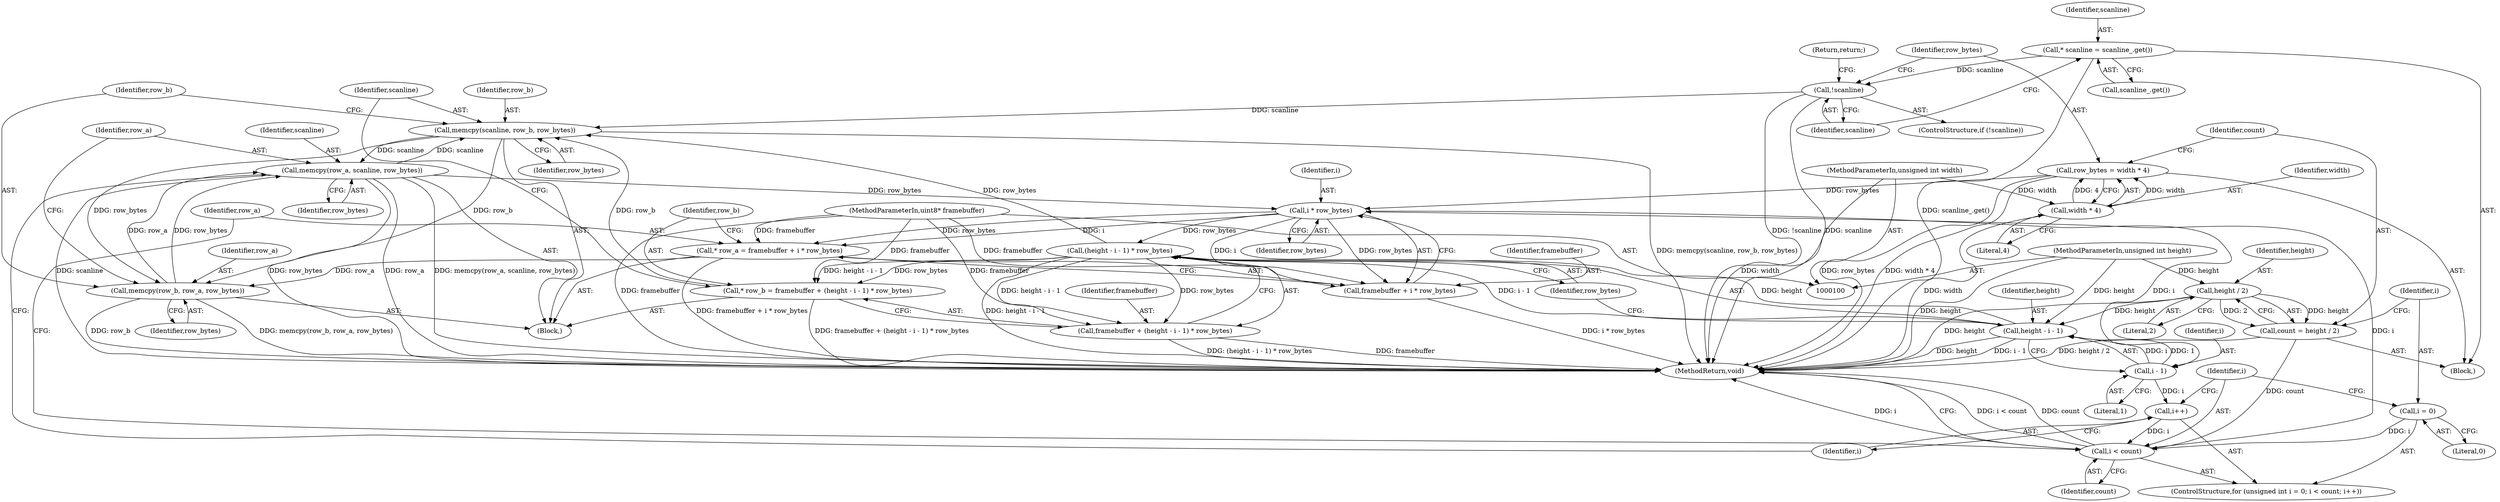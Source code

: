 digraph "1_Chrome_64681e22e73e3325e06e6e5e8ef81995b4a306cc@API" {
"1000156" [label="(Call,memcpy(scanline, row_b, row_bytes))"];
"1000164" [label="(Call,memcpy(row_a, scanline, row_bytes))"];
"1000160" [label="(Call,memcpy(row_b, row_a, row_bytes))"];
"1000156" [label="(Call,memcpy(scanline, row_b, row_bytes))"];
"1000110" [label="(Call,!scanline)"];
"1000106" [label="(Call,* scanline = scanline_.get())"];
"1000145" [label="(Call,* row_b = framebuffer + (height - i - 1) * row_bytes)"];
"1000101" [label="(MethodParameterIn,uint8* framebuffer)"];
"1000149" [label="(Call,(height - i - 1) * row_bytes)"];
"1000150" [label="(Call,height - i - 1)"];
"1000122" [label="(Call,height / 2)"];
"1000103" [label="(MethodParameterIn,unsigned int height)"];
"1000152" [label="(Call,i - 1)"];
"1000141" [label="(Call,i * row_bytes)"];
"1000130" [label="(Call,i < count)"];
"1000133" [label="(Call,i++)"];
"1000127" [label="(Call,i = 0)"];
"1000120" [label="(Call,count = height / 2)"];
"1000114" [label="(Call,row_bytes = width * 4)"];
"1000116" [label="(Call,width * 4)"];
"1000102" [label="(MethodParameterIn,unsigned int width)"];
"1000137" [label="(Call,* row_a = framebuffer + i * row_bytes)"];
"1000139" [label="(Call,framebuffer + i * row_bytes)"];
"1000147" [label="(Call,framebuffer + (height - i - 1) * row_bytes)"];
"1000160" [label="(Call,memcpy(row_b, row_a, row_bytes))"];
"1000166" [label="(Identifier,scanline)"];
"1000135" [label="(Block,)"];
"1000157" [label="(Identifier,scanline)"];
"1000104" [label="(Block,)"];
"1000138" [label="(Identifier,row_a)"];
"1000150" [label="(Call,height - i - 1)"];
"1000103" [label="(MethodParameterIn,unsigned int height)"];
"1000129" [label="(Literal,0)"];
"1000128" [label="(Identifier,i)"];
"1000156" [label="(Call,memcpy(scanline, row_b, row_bytes))"];
"1000158" [label="(Identifier,row_b)"];
"1000163" [label="(Identifier,row_bytes)"];
"1000111" [label="(Identifier,scanline)"];
"1000146" [label="(Identifier,row_b)"];
"1000116" [label="(Call,width * 4)"];
"1000161" [label="(Identifier,row_b)"];
"1000115" [label="(Identifier,row_bytes)"];
"1000142" [label="(Identifier,i)"];
"1000127" [label="(Call,i = 0)"];
"1000162" [label="(Identifier,row_a)"];
"1000155" [label="(Identifier,row_bytes)"];
"1000132" [label="(Identifier,count)"];
"1000122" [label="(Call,height / 2)"];
"1000130" [label="(Call,i < count)"];
"1000108" [label="(Call,scanline_.get())"];
"1000148" [label="(Identifier,framebuffer)"];
"1000109" [label="(ControlStructure,if (!scanline))"];
"1000107" [label="(Identifier,scanline)"];
"1000125" [label="(ControlStructure,for (unsigned int i = 0; i < count; i++))"];
"1000165" [label="(Identifier,row_a)"];
"1000168" [label="(MethodReturn,void)"];
"1000143" [label="(Identifier,row_bytes)"];
"1000140" [label="(Identifier,framebuffer)"];
"1000154" [label="(Literal,1)"];
"1000167" [label="(Identifier,row_bytes)"];
"1000134" [label="(Identifier,i)"];
"1000159" [label="(Identifier,row_bytes)"];
"1000131" [label="(Identifier,i)"];
"1000149" [label="(Call,(height - i - 1) * row_bytes)"];
"1000121" [label="(Identifier,count)"];
"1000133" [label="(Call,i++)"];
"1000110" [label="(Call,!scanline)"];
"1000102" [label="(MethodParameterIn,unsigned int width)"];
"1000164" [label="(Call,memcpy(row_a, scanline, row_bytes))"];
"1000141" [label="(Call,i * row_bytes)"];
"1000112" [label="(Return,return;)"];
"1000114" [label="(Call,row_bytes = width * 4)"];
"1000153" [label="(Identifier,i)"];
"1000147" [label="(Call,framebuffer + (height - i - 1) * row_bytes)"];
"1000151" [label="(Identifier,height)"];
"1000145" [label="(Call,* row_b = framebuffer + (height - i - 1) * row_bytes)"];
"1000101" [label="(MethodParameterIn,uint8* framebuffer)"];
"1000152" [label="(Call,i - 1)"];
"1000139" [label="(Call,framebuffer + i * row_bytes)"];
"1000120" [label="(Call,count = height / 2)"];
"1000106" [label="(Call,* scanline = scanline_.get())"];
"1000118" [label="(Literal,4)"];
"1000137" [label="(Call,* row_a = framebuffer + i * row_bytes)"];
"1000123" [label="(Identifier,height)"];
"1000124" [label="(Literal,2)"];
"1000117" [label="(Identifier,width)"];
"1000156" -> "1000135"  [label="AST: "];
"1000156" -> "1000159"  [label="CFG: "];
"1000157" -> "1000156"  [label="AST: "];
"1000158" -> "1000156"  [label="AST: "];
"1000159" -> "1000156"  [label="AST: "];
"1000161" -> "1000156"  [label="CFG: "];
"1000156" -> "1000168"  [label="DDG: memcpy(scanline, row_b, row_bytes)"];
"1000164" -> "1000156"  [label="DDG: scanline"];
"1000110" -> "1000156"  [label="DDG: scanline"];
"1000145" -> "1000156"  [label="DDG: row_b"];
"1000149" -> "1000156"  [label="DDG: row_bytes"];
"1000156" -> "1000160"  [label="DDG: row_b"];
"1000156" -> "1000160"  [label="DDG: row_bytes"];
"1000156" -> "1000164"  [label="DDG: scanline"];
"1000164" -> "1000135"  [label="AST: "];
"1000164" -> "1000167"  [label="CFG: "];
"1000165" -> "1000164"  [label="AST: "];
"1000166" -> "1000164"  [label="AST: "];
"1000167" -> "1000164"  [label="AST: "];
"1000134" -> "1000164"  [label="CFG: "];
"1000164" -> "1000168"  [label="DDG: memcpy(row_a, scanline, row_bytes)"];
"1000164" -> "1000168"  [label="DDG: scanline"];
"1000164" -> "1000168"  [label="DDG: row_bytes"];
"1000164" -> "1000168"  [label="DDG: row_a"];
"1000164" -> "1000141"  [label="DDG: row_bytes"];
"1000160" -> "1000164"  [label="DDG: row_a"];
"1000160" -> "1000164"  [label="DDG: row_bytes"];
"1000160" -> "1000135"  [label="AST: "];
"1000160" -> "1000163"  [label="CFG: "];
"1000161" -> "1000160"  [label="AST: "];
"1000162" -> "1000160"  [label="AST: "];
"1000163" -> "1000160"  [label="AST: "];
"1000165" -> "1000160"  [label="CFG: "];
"1000160" -> "1000168"  [label="DDG: memcpy(row_b, row_a, row_bytes)"];
"1000160" -> "1000168"  [label="DDG: row_b"];
"1000137" -> "1000160"  [label="DDG: row_a"];
"1000110" -> "1000109"  [label="AST: "];
"1000110" -> "1000111"  [label="CFG: "];
"1000111" -> "1000110"  [label="AST: "];
"1000112" -> "1000110"  [label="CFG: "];
"1000115" -> "1000110"  [label="CFG: "];
"1000110" -> "1000168"  [label="DDG: !scanline"];
"1000110" -> "1000168"  [label="DDG: scanline"];
"1000106" -> "1000110"  [label="DDG: scanline"];
"1000106" -> "1000104"  [label="AST: "];
"1000106" -> "1000108"  [label="CFG: "];
"1000107" -> "1000106"  [label="AST: "];
"1000108" -> "1000106"  [label="AST: "];
"1000111" -> "1000106"  [label="CFG: "];
"1000106" -> "1000168"  [label="DDG: scanline_.get()"];
"1000145" -> "1000135"  [label="AST: "];
"1000145" -> "1000147"  [label="CFG: "];
"1000146" -> "1000145"  [label="AST: "];
"1000147" -> "1000145"  [label="AST: "];
"1000157" -> "1000145"  [label="CFG: "];
"1000145" -> "1000168"  [label="DDG: framebuffer + (height - i - 1) * row_bytes"];
"1000101" -> "1000145"  [label="DDG: framebuffer"];
"1000149" -> "1000145"  [label="DDG: height - i - 1"];
"1000149" -> "1000145"  [label="DDG: row_bytes"];
"1000101" -> "1000100"  [label="AST: "];
"1000101" -> "1000168"  [label="DDG: framebuffer"];
"1000101" -> "1000137"  [label="DDG: framebuffer"];
"1000101" -> "1000139"  [label="DDG: framebuffer"];
"1000101" -> "1000147"  [label="DDG: framebuffer"];
"1000149" -> "1000147"  [label="AST: "];
"1000149" -> "1000155"  [label="CFG: "];
"1000150" -> "1000149"  [label="AST: "];
"1000155" -> "1000149"  [label="AST: "];
"1000147" -> "1000149"  [label="CFG: "];
"1000149" -> "1000168"  [label="DDG: height - i - 1"];
"1000149" -> "1000147"  [label="DDG: height - i - 1"];
"1000149" -> "1000147"  [label="DDG: row_bytes"];
"1000150" -> "1000149"  [label="DDG: height"];
"1000150" -> "1000149"  [label="DDG: i - 1"];
"1000141" -> "1000149"  [label="DDG: row_bytes"];
"1000150" -> "1000152"  [label="CFG: "];
"1000151" -> "1000150"  [label="AST: "];
"1000152" -> "1000150"  [label="AST: "];
"1000155" -> "1000150"  [label="CFG: "];
"1000150" -> "1000168"  [label="DDG: height"];
"1000150" -> "1000168"  [label="DDG: i - 1"];
"1000122" -> "1000150"  [label="DDG: height"];
"1000103" -> "1000150"  [label="DDG: height"];
"1000152" -> "1000150"  [label="DDG: i"];
"1000152" -> "1000150"  [label="DDG: 1"];
"1000122" -> "1000120"  [label="AST: "];
"1000122" -> "1000124"  [label="CFG: "];
"1000123" -> "1000122"  [label="AST: "];
"1000124" -> "1000122"  [label="AST: "];
"1000120" -> "1000122"  [label="CFG: "];
"1000122" -> "1000168"  [label="DDG: height"];
"1000122" -> "1000120"  [label="DDG: height"];
"1000122" -> "1000120"  [label="DDG: 2"];
"1000103" -> "1000122"  [label="DDG: height"];
"1000103" -> "1000100"  [label="AST: "];
"1000103" -> "1000168"  [label="DDG: height"];
"1000152" -> "1000154"  [label="CFG: "];
"1000153" -> "1000152"  [label="AST: "];
"1000154" -> "1000152"  [label="AST: "];
"1000152" -> "1000133"  [label="DDG: i"];
"1000141" -> "1000152"  [label="DDG: i"];
"1000141" -> "1000139"  [label="AST: "];
"1000141" -> "1000143"  [label="CFG: "];
"1000142" -> "1000141"  [label="AST: "];
"1000143" -> "1000141"  [label="AST: "];
"1000139" -> "1000141"  [label="CFG: "];
"1000141" -> "1000137"  [label="DDG: i"];
"1000141" -> "1000137"  [label="DDG: row_bytes"];
"1000141" -> "1000139"  [label="DDG: i"];
"1000141" -> "1000139"  [label="DDG: row_bytes"];
"1000130" -> "1000141"  [label="DDG: i"];
"1000114" -> "1000141"  [label="DDG: row_bytes"];
"1000130" -> "1000125"  [label="AST: "];
"1000130" -> "1000132"  [label="CFG: "];
"1000131" -> "1000130"  [label="AST: "];
"1000132" -> "1000130"  [label="AST: "];
"1000138" -> "1000130"  [label="CFG: "];
"1000168" -> "1000130"  [label="CFG: "];
"1000130" -> "1000168"  [label="DDG: i < count"];
"1000130" -> "1000168"  [label="DDG: count"];
"1000130" -> "1000168"  [label="DDG: i"];
"1000133" -> "1000130"  [label="DDG: i"];
"1000127" -> "1000130"  [label="DDG: i"];
"1000120" -> "1000130"  [label="DDG: count"];
"1000133" -> "1000125"  [label="AST: "];
"1000133" -> "1000134"  [label="CFG: "];
"1000134" -> "1000133"  [label="AST: "];
"1000131" -> "1000133"  [label="CFG: "];
"1000127" -> "1000125"  [label="AST: "];
"1000127" -> "1000129"  [label="CFG: "];
"1000128" -> "1000127"  [label="AST: "];
"1000129" -> "1000127"  [label="AST: "];
"1000131" -> "1000127"  [label="CFG: "];
"1000120" -> "1000104"  [label="AST: "];
"1000121" -> "1000120"  [label="AST: "];
"1000128" -> "1000120"  [label="CFG: "];
"1000120" -> "1000168"  [label="DDG: height / 2"];
"1000114" -> "1000104"  [label="AST: "];
"1000114" -> "1000116"  [label="CFG: "];
"1000115" -> "1000114"  [label="AST: "];
"1000116" -> "1000114"  [label="AST: "];
"1000121" -> "1000114"  [label="CFG: "];
"1000114" -> "1000168"  [label="DDG: row_bytes"];
"1000114" -> "1000168"  [label="DDG: width * 4"];
"1000116" -> "1000114"  [label="DDG: width"];
"1000116" -> "1000114"  [label="DDG: 4"];
"1000116" -> "1000118"  [label="CFG: "];
"1000117" -> "1000116"  [label="AST: "];
"1000118" -> "1000116"  [label="AST: "];
"1000116" -> "1000168"  [label="DDG: width"];
"1000102" -> "1000116"  [label="DDG: width"];
"1000102" -> "1000100"  [label="AST: "];
"1000102" -> "1000168"  [label="DDG: width"];
"1000137" -> "1000135"  [label="AST: "];
"1000137" -> "1000139"  [label="CFG: "];
"1000138" -> "1000137"  [label="AST: "];
"1000139" -> "1000137"  [label="AST: "];
"1000146" -> "1000137"  [label="CFG: "];
"1000137" -> "1000168"  [label="DDG: framebuffer + i * row_bytes"];
"1000140" -> "1000139"  [label="AST: "];
"1000139" -> "1000168"  [label="DDG: i * row_bytes"];
"1000148" -> "1000147"  [label="AST: "];
"1000147" -> "1000168"  [label="DDG: (height - i - 1) * row_bytes"];
"1000147" -> "1000168"  [label="DDG: framebuffer"];
}
